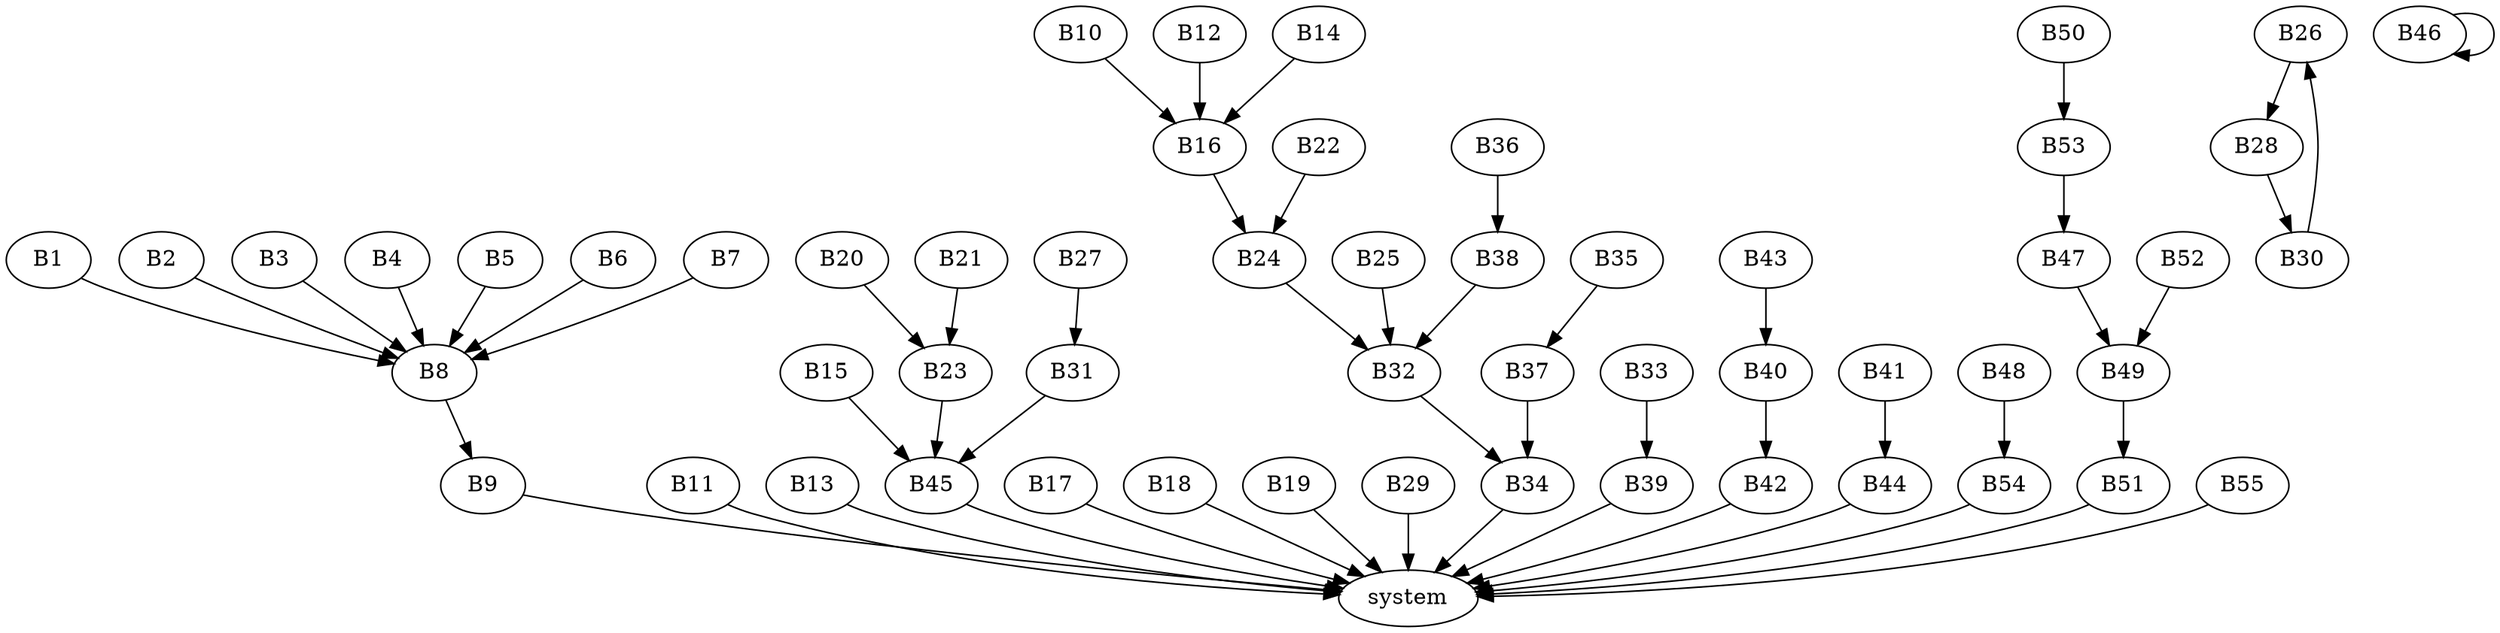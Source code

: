 digraph flowgraph {B1 -> B8
B2 -> B8
B3 -> B8
B4 -> B8
B5 -> B8
B6 -> B8
B7 -> B8
B8 -> B9
B9 -> system
B10 -> B16
B11 -> system
B12 -> B16
B13 -> system
B14 -> B16
B15 -> B45
B16 -> B24
B17 -> system
B18 -> system
B19 -> system
B20 -> B23
B21 -> B23
B22 -> B24
B23 -> B45
B24 -> B32
B25 -> B32
B26 -> B28
B27 -> B31
B28 -> B30
B29 -> system
B30 -> B26
B31 -> B45
B32 -> B34
B33 -> B39
B34 -> system
B35 -> B37
B36 -> B38
B37 -> B34
B38 -> B32
B39 -> system
B40 -> B42
B41 -> B44
B42 -> system
B43 -> B40
B44 -> system
B45 -> system
B46 -> B46
B47 -> B49
B48 -> B54
B49 -> B51
B50 -> B53
B51 -> system
B52 -> B49
B53 -> B47
B54 -> system
B55 -> system
}